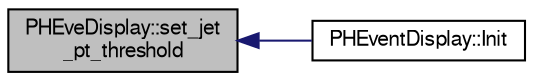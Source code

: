 digraph "PHEveDisplay::set_jet_pt_threshold"
{
  bgcolor="transparent";
  edge [fontname="FreeSans",fontsize="10",labelfontname="FreeSans",labelfontsize="10"];
  node [fontname="FreeSans",fontsize="10",shape=record];
  rankdir="LR";
  Node1 [label="PHEveDisplay::set_jet\l_pt_threshold",height=0.2,width=0.4,color="black", fillcolor="grey75", style="filled" fontcolor="black"];
  Node1 -> Node2 [dir="back",color="midnightblue",fontsize="10",style="solid",fontname="FreeSans"];
  Node2 [label="PHEventDisplay::Init",height=0.2,width=0.4,color="black",URL="$d1/dce/classPHEventDisplay.html#acbf5f402a323d8484a9afc42922fbcfb",tooltip="Module initialization. "];
}
